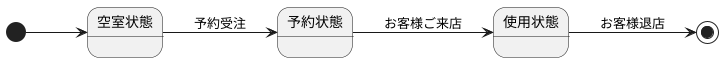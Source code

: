 @startuml 
left to right direction
[*] --> 空室状態
空室状態--> 予約状態: 予約受注
予約状態--> 使用状態: お客様ご来店
使用状態--> [*] : お客様退店
@enduml